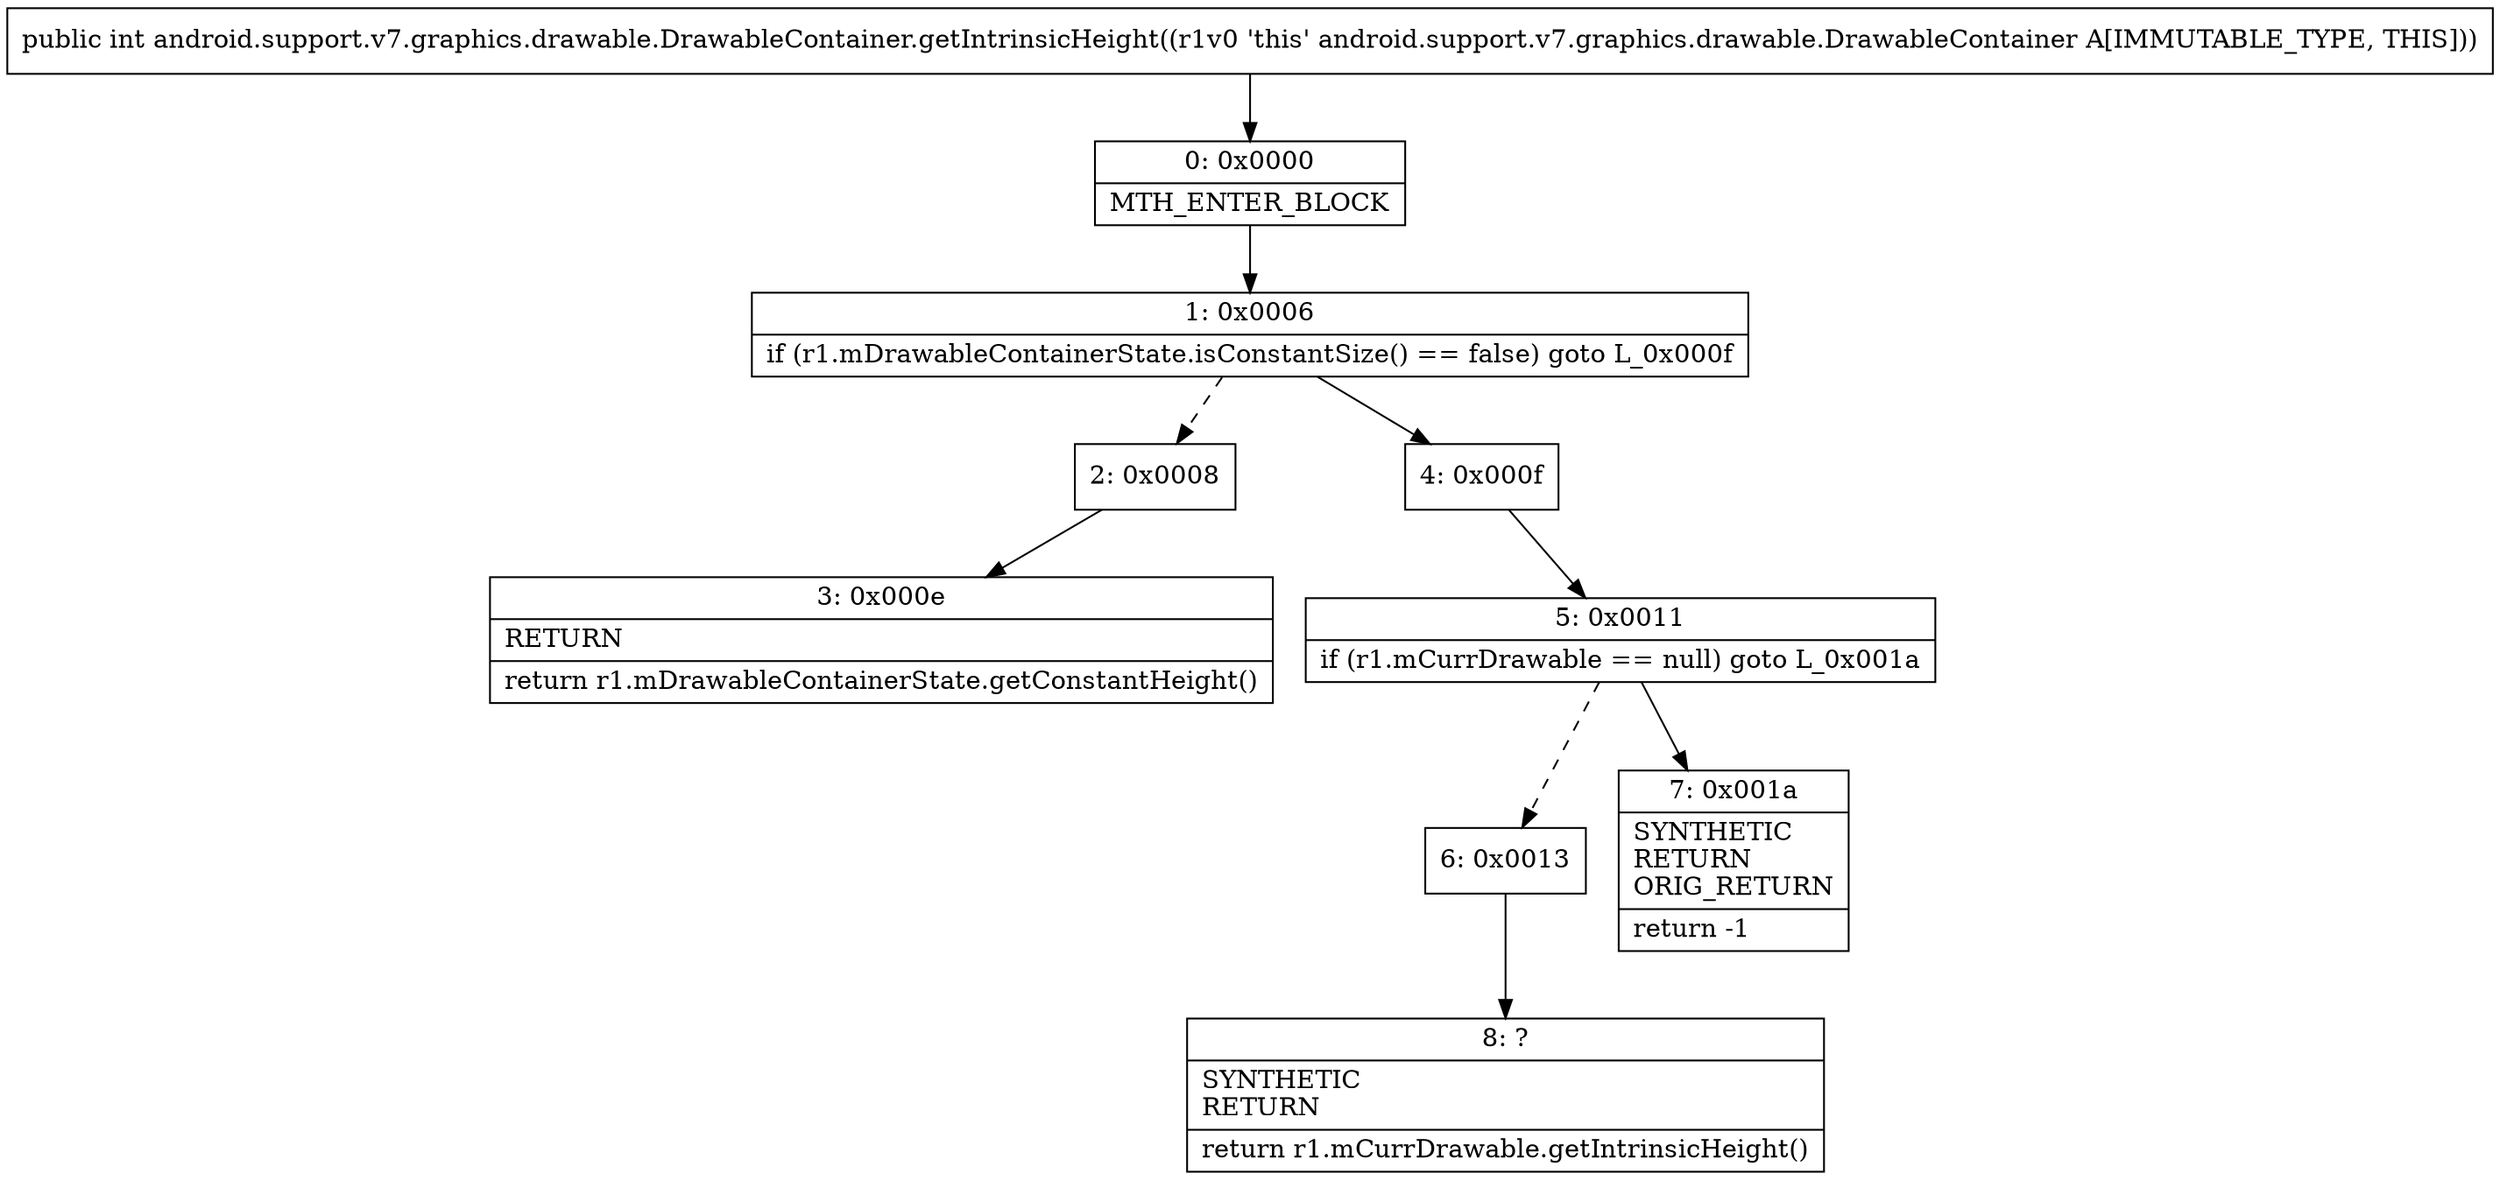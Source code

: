 digraph "CFG forandroid.support.v7.graphics.drawable.DrawableContainer.getIntrinsicHeight()I" {
Node_0 [shape=record,label="{0\:\ 0x0000|MTH_ENTER_BLOCK\l}"];
Node_1 [shape=record,label="{1\:\ 0x0006|if (r1.mDrawableContainerState.isConstantSize() == false) goto L_0x000f\l}"];
Node_2 [shape=record,label="{2\:\ 0x0008}"];
Node_3 [shape=record,label="{3\:\ 0x000e|RETURN\l|return r1.mDrawableContainerState.getConstantHeight()\l}"];
Node_4 [shape=record,label="{4\:\ 0x000f}"];
Node_5 [shape=record,label="{5\:\ 0x0011|if (r1.mCurrDrawable == null) goto L_0x001a\l}"];
Node_6 [shape=record,label="{6\:\ 0x0013}"];
Node_7 [shape=record,label="{7\:\ 0x001a|SYNTHETIC\lRETURN\lORIG_RETURN\l|return \-1\l}"];
Node_8 [shape=record,label="{8\:\ ?|SYNTHETIC\lRETURN\l|return r1.mCurrDrawable.getIntrinsicHeight()\l}"];
MethodNode[shape=record,label="{public int android.support.v7.graphics.drawable.DrawableContainer.getIntrinsicHeight((r1v0 'this' android.support.v7.graphics.drawable.DrawableContainer A[IMMUTABLE_TYPE, THIS])) }"];
MethodNode -> Node_0;
Node_0 -> Node_1;
Node_1 -> Node_2[style=dashed];
Node_1 -> Node_4;
Node_2 -> Node_3;
Node_4 -> Node_5;
Node_5 -> Node_6[style=dashed];
Node_5 -> Node_7;
Node_6 -> Node_8;
}

